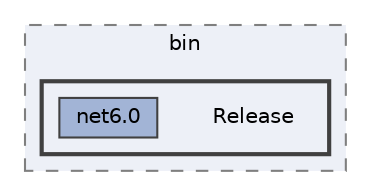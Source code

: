 digraph "BLAZAM/bin/Release"
{
 // LATEX_PDF_SIZE
  bgcolor="transparent";
  edge [fontname=Helvetica,fontsize=10,labelfontname=Helvetica,labelfontsize=10];
  node [fontname=Helvetica,fontsize=10,shape=box,height=0.2,width=0.4];
  compound=true
  subgraph clusterdir_a434b9bc955d21e427a98d5168ed0af7 {
    graph [ bgcolor="#edf0f7", pencolor="grey50", label="bin", fontname=Helvetica,fontsize=10 style="filled,dashed", URL="dir_a434b9bc955d21e427a98d5168ed0af7.html",tooltip=""]
  subgraph clusterdir_5a114cd808d3b9ba1ed60c77cbdaf585 {
    graph [ bgcolor="#edf0f7", pencolor="grey25", label="", fontname=Helvetica,fontsize=10 style="filled,bold", URL="dir_5a114cd808d3b9ba1ed60c77cbdaf585.html",tooltip=""]
    dir_5a114cd808d3b9ba1ed60c77cbdaf585 [shape=plaintext, label="Release"];
  dir_f5e75731cc2dd15b66e37fde83946d4c [label="net6.0", fillcolor="#a2b4d6", color="grey25", style="filled", URL="dir_f5e75731cc2dd15b66e37fde83946d4c.html",tooltip=""];
  }
  }
}
